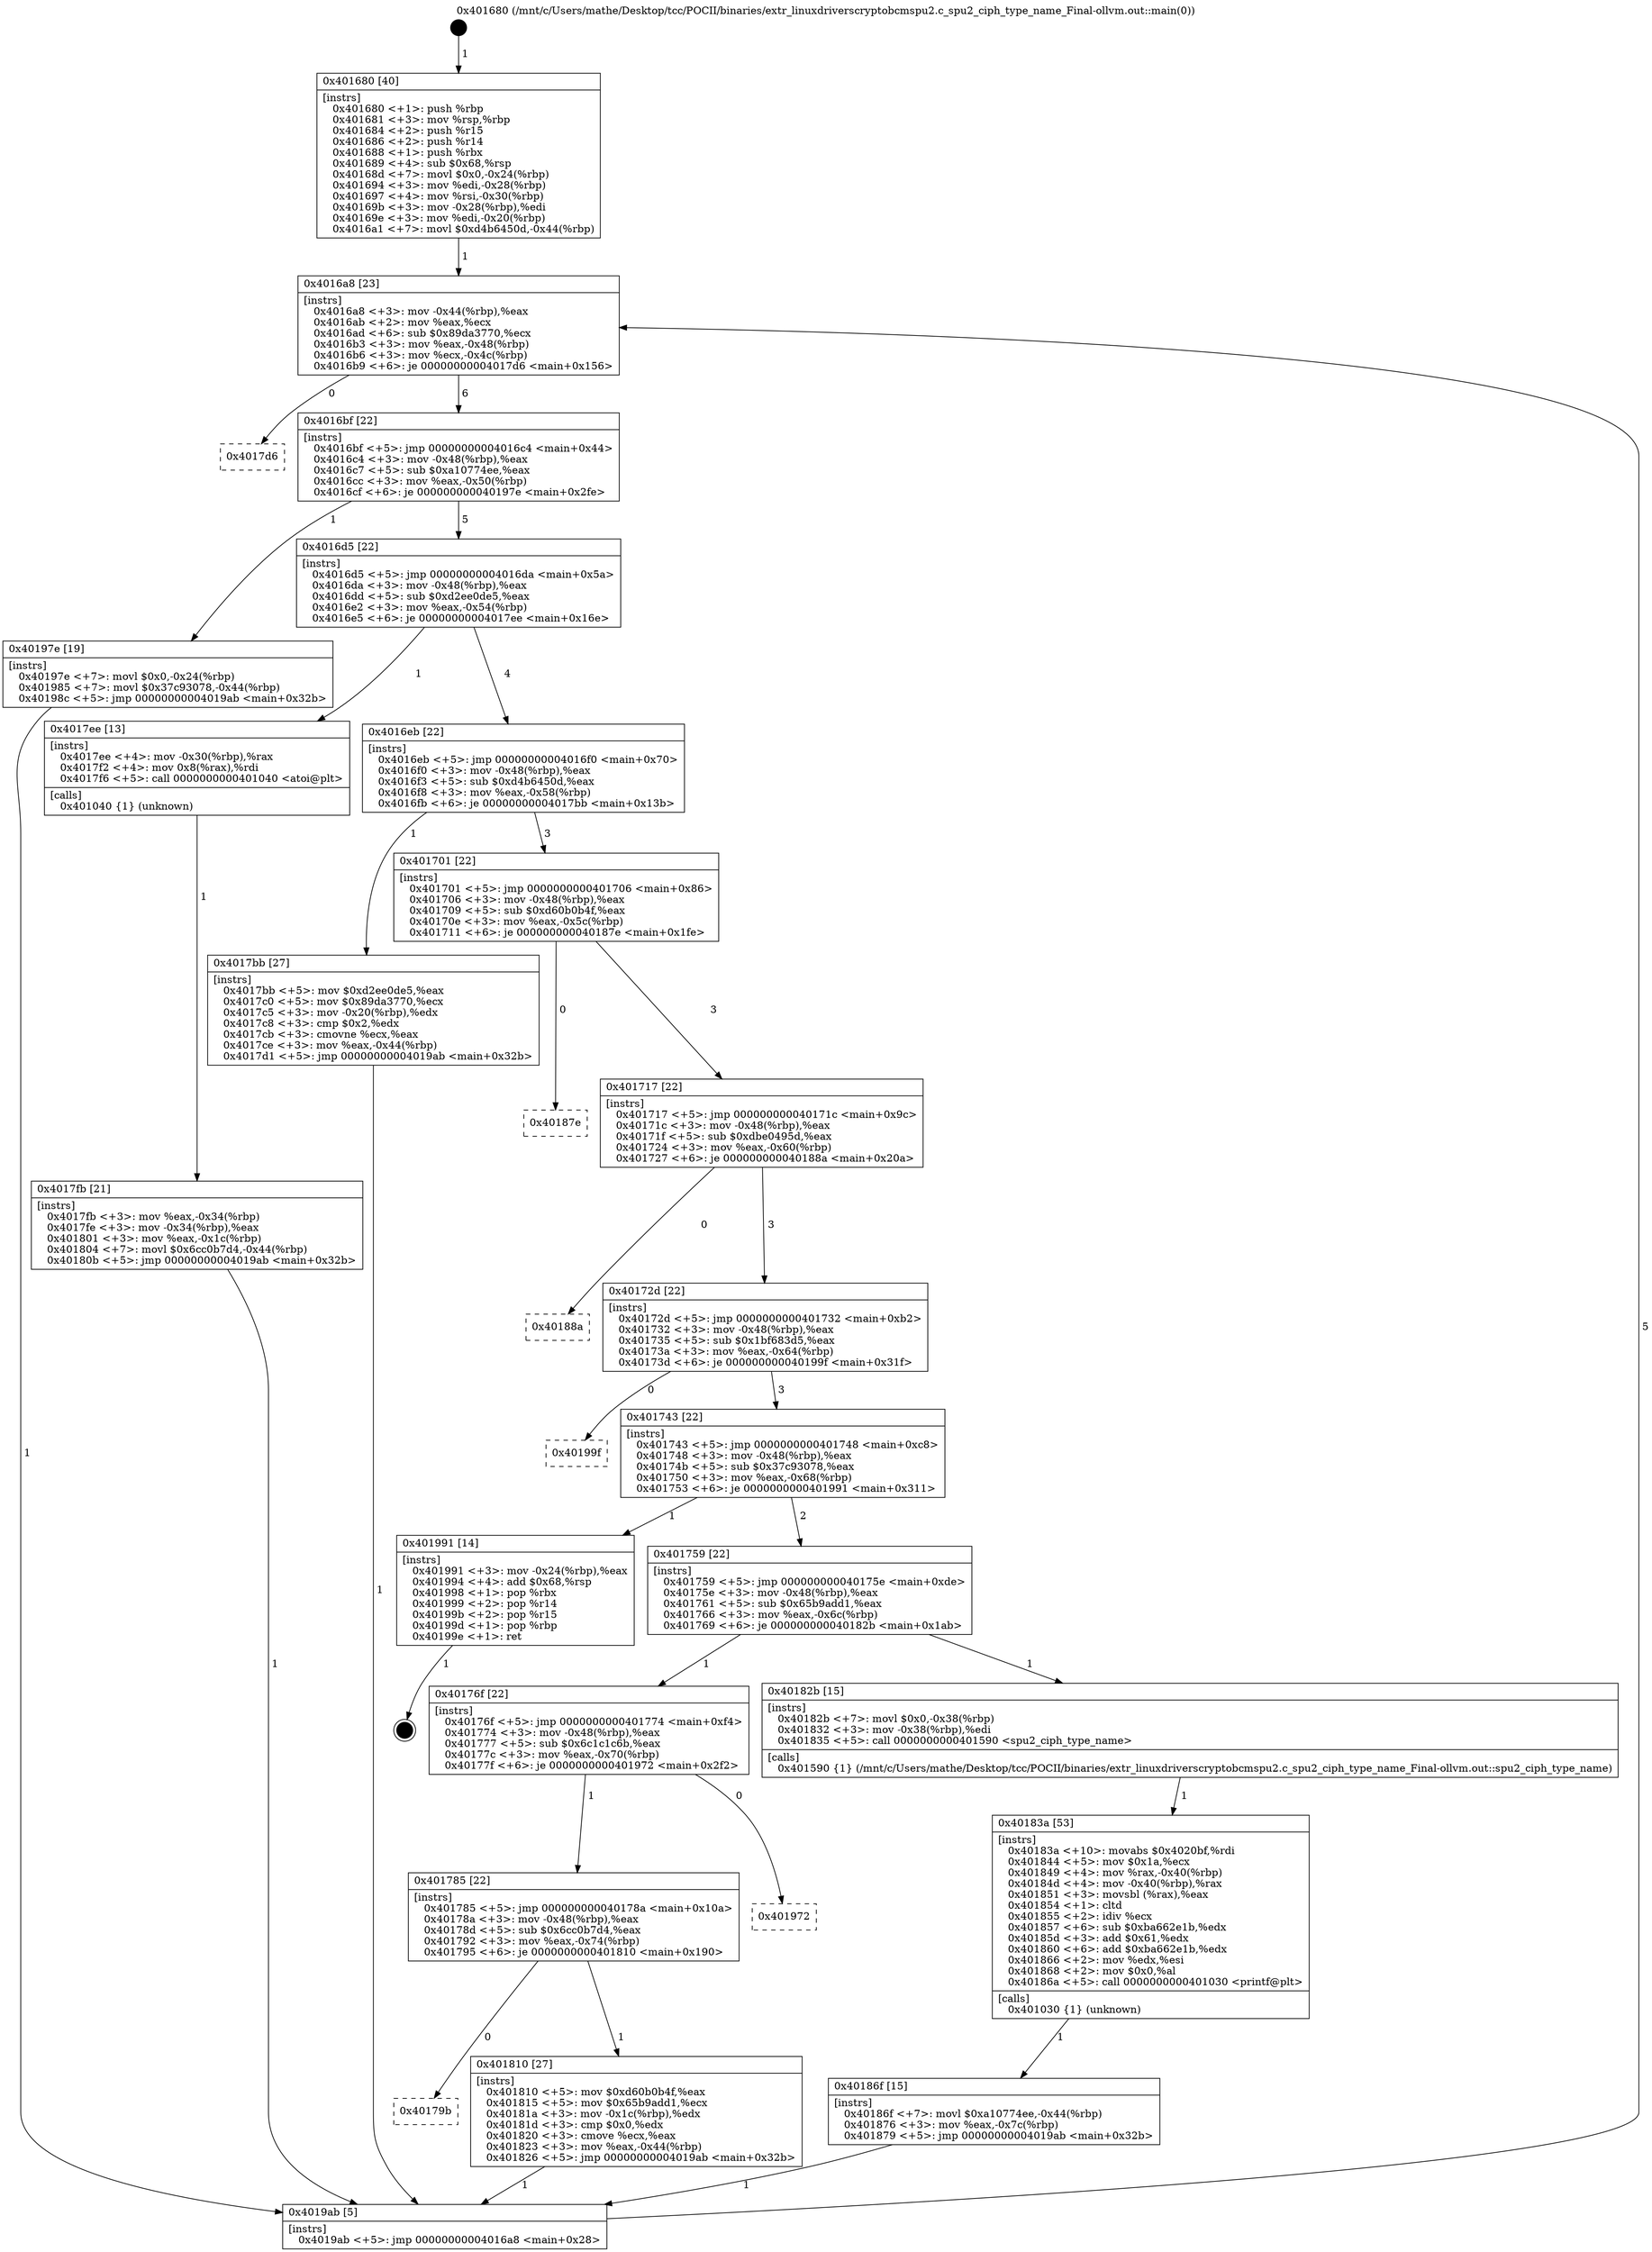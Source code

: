 digraph "0x401680" {
  label = "0x401680 (/mnt/c/Users/mathe/Desktop/tcc/POCII/binaries/extr_linuxdriverscryptobcmspu2.c_spu2_ciph_type_name_Final-ollvm.out::main(0))"
  labelloc = "t"
  node[shape=record]

  Entry [label="",width=0.3,height=0.3,shape=circle,fillcolor=black,style=filled]
  "0x4016a8" [label="{
     0x4016a8 [23]\l
     | [instrs]\l
     &nbsp;&nbsp;0x4016a8 \<+3\>: mov -0x44(%rbp),%eax\l
     &nbsp;&nbsp;0x4016ab \<+2\>: mov %eax,%ecx\l
     &nbsp;&nbsp;0x4016ad \<+6\>: sub $0x89da3770,%ecx\l
     &nbsp;&nbsp;0x4016b3 \<+3\>: mov %eax,-0x48(%rbp)\l
     &nbsp;&nbsp;0x4016b6 \<+3\>: mov %ecx,-0x4c(%rbp)\l
     &nbsp;&nbsp;0x4016b9 \<+6\>: je 00000000004017d6 \<main+0x156\>\l
  }"]
  "0x4017d6" [label="{
     0x4017d6\l
  }", style=dashed]
  "0x4016bf" [label="{
     0x4016bf [22]\l
     | [instrs]\l
     &nbsp;&nbsp;0x4016bf \<+5\>: jmp 00000000004016c4 \<main+0x44\>\l
     &nbsp;&nbsp;0x4016c4 \<+3\>: mov -0x48(%rbp),%eax\l
     &nbsp;&nbsp;0x4016c7 \<+5\>: sub $0xa10774ee,%eax\l
     &nbsp;&nbsp;0x4016cc \<+3\>: mov %eax,-0x50(%rbp)\l
     &nbsp;&nbsp;0x4016cf \<+6\>: je 000000000040197e \<main+0x2fe\>\l
  }"]
  Exit [label="",width=0.3,height=0.3,shape=circle,fillcolor=black,style=filled,peripheries=2]
  "0x40197e" [label="{
     0x40197e [19]\l
     | [instrs]\l
     &nbsp;&nbsp;0x40197e \<+7\>: movl $0x0,-0x24(%rbp)\l
     &nbsp;&nbsp;0x401985 \<+7\>: movl $0x37c93078,-0x44(%rbp)\l
     &nbsp;&nbsp;0x40198c \<+5\>: jmp 00000000004019ab \<main+0x32b\>\l
  }"]
  "0x4016d5" [label="{
     0x4016d5 [22]\l
     | [instrs]\l
     &nbsp;&nbsp;0x4016d5 \<+5\>: jmp 00000000004016da \<main+0x5a\>\l
     &nbsp;&nbsp;0x4016da \<+3\>: mov -0x48(%rbp),%eax\l
     &nbsp;&nbsp;0x4016dd \<+5\>: sub $0xd2ee0de5,%eax\l
     &nbsp;&nbsp;0x4016e2 \<+3\>: mov %eax,-0x54(%rbp)\l
     &nbsp;&nbsp;0x4016e5 \<+6\>: je 00000000004017ee \<main+0x16e\>\l
  }"]
  "0x40186f" [label="{
     0x40186f [15]\l
     | [instrs]\l
     &nbsp;&nbsp;0x40186f \<+7\>: movl $0xa10774ee,-0x44(%rbp)\l
     &nbsp;&nbsp;0x401876 \<+3\>: mov %eax,-0x7c(%rbp)\l
     &nbsp;&nbsp;0x401879 \<+5\>: jmp 00000000004019ab \<main+0x32b\>\l
  }"]
  "0x4017ee" [label="{
     0x4017ee [13]\l
     | [instrs]\l
     &nbsp;&nbsp;0x4017ee \<+4\>: mov -0x30(%rbp),%rax\l
     &nbsp;&nbsp;0x4017f2 \<+4\>: mov 0x8(%rax),%rdi\l
     &nbsp;&nbsp;0x4017f6 \<+5\>: call 0000000000401040 \<atoi@plt\>\l
     | [calls]\l
     &nbsp;&nbsp;0x401040 \{1\} (unknown)\l
  }"]
  "0x4016eb" [label="{
     0x4016eb [22]\l
     | [instrs]\l
     &nbsp;&nbsp;0x4016eb \<+5\>: jmp 00000000004016f0 \<main+0x70\>\l
     &nbsp;&nbsp;0x4016f0 \<+3\>: mov -0x48(%rbp),%eax\l
     &nbsp;&nbsp;0x4016f3 \<+5\>: sub $0xd4b6450d,%eax\l
     &nbsp;&nbsp;0x4016f8 \<+3\>: mov %eax,-0x58(%rbp)\l
     &nbsp;&nbsp;0x4016fb \<+6\>: je 00000000004017bb \<main+0x13b\>\l
  }"]
  "0x40183a" [label="{
     0x40183a [53]\l
     | [instrs]\l
     &nbsp;&nbsp;0x40183a \<+10\>: movabs $0x4020bf,%rdi\l
     &nbsp;&nbsp;0x401844 \<+5\>: mov $0x1a,%ecx\l
     &nbsp;&nbsp;0x401849 \<+4\>: mov %rax,-0x40(%rbp)\l
     &nbsp;&nbsp;0x40184d \<+4\>: mov -0x40(%rbp),%rax\l
     &nbsp;&nbsp;0x401851 \<+3\>: movsbl (%rax),%eax\l
     &nbsp;&nbsp;0x401854 \<+1\>: cltd\l
     &nbsp;&nbsp;0x401855 \<+2\>: idiv %ecx\l
     &nbsp;&nbsp;0x401857 \<+6\>: sub $0xba662e1b,%edx\l
     &nbsp;&nbsp;0x40185d \<+3\>: add $0x61,%edx\l
     &nbsp;&nbsp;0x401860 \<+6\>: add $0xba662e1b,%edx\l
     &nbsp;&nbsp;0x401866 \<+2\>: mov %edx,%esi\l
     &nbsp;&nbsp;0x401868 \<+2\>: mov $0x0,%al\l
     &nbsp;&nbsp;0x40186a \<+5\>: call 0000000000401030 \<printf@plt\>\l
     | [calls]\l
     &nbsp;&nbsp;0x401030 \{1\} (unknown)\l
  }"]
  "0x4017bb" [label="{
     0x4017bb [27]\l
     | [instrs]\l
     &nbsp;&nbsp;0x4017bb \<+5\>: mov $0xd2ee0de5,%eax\l
     &nbsp;&nbsp;0x4017c0 \<+5\>: mov $0x89da3770,%ecx\l
     &nbsp;&nbsp;0x4017c5 \<+3\>: mov -0x20(%rbp),%edx\l
     &nbsp;&nbsp;0x4017c8 \<+3\>: cmp $0x2,%edx\l
     &nbsp;&nbsp;0x4017cb \<+3\>: cmovne %ecx,%eax\l
     &nbsp;&nbsp;0x4017ce \<+3\>: mov %eax,-0x44(%rbp)\l
     &nbsp;&nbsp;0x4017d1 \<+5\>: jmp 00000000004019ab \<main+0x32b\>\l
  }"]
  "0x401701" [label="{
     0x401701 [22]\l
     | [instrs]\l
     &nbsp;&nbsp;0x401701 \<+5\>: jmp 0000000000401706 \<main+0x86\>\l
     &nbsp;&nbsp;0x401706 \<+3\>: mov -0x48(%rbp),%eax\l
     &nbsp;&nbsp;0x401709 \<+5\>: sub $0xd60b0b4f,%eax\l
     &nbsp;&nbsp;0x40170e \<+3\>: mov %eax,-0x5c(%rbp)\l
     &nbsp;&nbsp;0x401711 \<+6\>: je 000000000040187e \<main+0x1fe\>\l
  }"]
  "0x4019ab" [label="{
     0x4019ab [5]\l
     | [instrs]\l
     &nbsp;&nbsp;0x4019ab \<+5\>: jmp 00000000004016a8 \<main+0x28\>\l
  }"]
  "0x401680" [label="{
     0x401680 [40]\l
     | [instrs]\l
     &nbsp;&nbsp;0x401680 \<+1\>: push %rbp\l
     &nbsp;&nbsp;0x401681 \<+3\>: mov %rsp,%rbp\l
     &nbsp;&nbsp;0x401684 \<+2\>: push %r15\l
     &nbsp;&nbsp;0x401686 \<+2\>: push %r14\l
     &nbsp;&nbsp;0x401688 \<+1\>: push %rbx\l
     &nbsp;&nbsp;0x401689 \<+4\>: sub $0x68,%rsp\l
     &nbsp;&nbsp;0x40168d \<+7\>: movl $0x0,-0x24(%rbp)\l
     &nbsp;&nbsp;0x401694 \<+3\>: mov %edi,-0x28(%rbp)\l
     &nbsp;&nbsp;0x401697 \<+4\>: mov %rsi,-0x30(%rbp)\l
     &nbsp;&nbsp;0x40169b \<+3\>: mov -0x28(%rbp),%edi\l
     &nbsp;&nbsp;0x40169e \<+3\>: mov %edi,-0x20(%rbp)\l
     &nbsp;&nbsp;0x4016a1 \<+7\>: movl $0xd4b6450d,-0x44(%rbp)\l
  }"]
  "0x4017fb" [label="{
     0x4017fb [21]\l
     | [instrs]\l
     &nbsp;&nbsp;0x4017fb \<+3\>: mov %eax,-0x34(%rbp)\l
     &nbsp;&nbsp;0x4017fe \<+3\>: mov -0x34(%rbp),%eax\l
     &nbsp;&nbsp;0x401801 \<+3\>: mov %eax,-0x1c(%rbp)\l
     &nbsp;&nbsp;0x401804 \<+7\>: movl $0x6cc0b7d4,-0x44(%rbp)\l
     &nbsp;&nbsp;0x40180b \<+5\>: jmp 00000000004019ab \<main+0x32b\>\l
  }"]
  "0x40179b" [label="{
     0x40179b\l
  }", style=dashed]
  "0x40187e" [label="{
     0x40187e\l
  }", style=dashed]
  "0x401717" [label="{
     0x401717 [22]\l
     | [instrs]\l
     &nbsp;&nbsp;0x401717 \<+5\>: jmp 000000000040171c \<main+0x9c\>\l
     &nbsp;&nbsp;0x40171c \<+3\>: mov -0x48(%rbp),%eax\l
     &nbsp;&nbsp;0x40171f \<+5\>: sub $0xdbe0495d,%eax\l
     &nbsp;&nbsp;0x401724 \<+3\>: mov %eax,-0x60(%rbp)\l
     &nbsp;&nbsp;0x401727 \<+6\>: je 000000000040188a \<main+0x20a\>\l
  }"]
  "0x401810" [label="{
     0x401810 [27]\l
     | [instrs]\l
     &nbsp;&nbsp;0x401810 \<+5\>: mov $0xd60b0b4f,%eax\l
     &nbsp;&nbsp;0x401815 \<+5\>: mov $0x65b9add1,%ecx\l
     &nbsp;&nbsp;0x40181a \<+3\>: mov -0x1c(%rbp),%edx\l
     &nbsp;&nbsp;0x40181d \<+3\>: cmp $0x0,%edx\l
     &nbsp;&nbsp;0x401820 \<+3\>: cmove %ecx,%eax\l
     &nbsp;&nbsp;0x401823 \<+3\>: mov %eax,-0x44(%rbp)\l
     &nbsp;&nbsp;0x401826 \<+5\>: jmp 00000000004019ab \<main+0x32b\>\l
  }"]
  "0x40188a" [label="{
     0x40188a\l
  }", style=dashed]
  "0x40172d" [label="{
     0x40172d [22]\l
     | [instrs]\l
     &nbsp;&nbsp;0x40172d \<+5\>: jmp 0000000000401732 \<main+0xb2\>\l
     &nbsp;&nbsp;0x401732 \<+3\>: mov -0x48(%rbp),%eax\l
     &nbsp;&nbsp;0x401735 \<+5\>: sub $0x1bf683d5,%eax\l
     &nbsp;&nbsp;0x40173a \<+3\>: mov %eax,-0x64(%rbp)\l
     &nbsp;&nbsp;0x40173d \<+6\>: je 000000000040199f \<main+0x31f\>\l
  }"]
  "0x401785" [label="{
     0x401785 [22]\l
     | [instrs]\l
     &nbsp;&nbsp;0x401785 \<+5\>: jmp 000000000040178a \<main+0x10a\>\l
     &nbsp;&nbsp;0x40178a \<+3\>: mov -0x48(%rbp),%eax\l
     &nbsp;&nbsp;0x40178d \<+5\>: sub $0x6cc0b7d4,%eax\l
     &nbsp;&nbsp;0x401792 \<+3\>: mov %eax,-0x74(%rbp)\l
     &nbsp;&nbsp;0x401795 \<+6\>: je 0000000000401810 \<main+0x190\>\l
  }"]
  "0x40199f" [label="{
     0x40199f\l
  }", style=dashed]
  "0x401743" [label="{
     0x401743 [22]\l
     | [instrs]\l
     &nbsp;&nbsp;0x401743 \<+5\>: jmp 0000000000401748 \<main+0xc8\>\l
     &nbsp;&nbsp;0x401748 \<+3\>: mov -0x48(%rbp),%eax\l
     &nbsp;&nbsp;0x40174b \<+5\>: sub $0x37c93078,%eax\l
     &nbsp;&nbsp;0x401750 \<+3\>: mov %eax,-0x68(%rbp)\l
     &nbsp;&nbsp;0x401753 \<+6\>: je 0000000000401991 \<main+0x311\>\l
  }"]
  "0x401972" [label="{
     0x401972\l
  }", style=dashed]
  "0x401991" [label="{
     0x401991 [14]\l
     | [instrs]\l
     &nbsp;&nbsp;0x401991 \<+3\>: mov -0x24(%rbp),%eax\l
     &nbsp;&nbsp;0x401994 \<+4\>: add $0x68,%rsp\l
     &nbsp;&nbsp;0x401998 \<+1\>: pop %rbx\l
     &nbsp;&nbsp;0x401999 \<+2\>: pop %r14\l
     &nbsp;&nbsp;0x40199b \<+2\>: pop %r15\l
     &nbsp;&nbsp;0x40199d \<+1\>: pop %rbp\l
     &nbsp;&nbsp;0x40199e \<+1\>: ret\l
  }"]
  "0x401759" [label="{
     0x401759 [22]\l
     | [instrs]\l
     &nbsp;&nbsp;0x401759 \<+5\>: jmp 000000000040175e \<main+0xde\>\l
     &nbsp;&nbsp;0x40175e \<+3\>: mov -0x48(%rbp),%eax\l
     &nbsp;&nbsp;0x401761 \<+5\>: sub $0x65b9add1,%eax\l
     &nbsp;&nbsp;0x401766 \<+3\>: mov %eax,-0x6c(%rbp)\l
     &nbsp;&nbsp;0x401769 \<+6\>: je 000000000040182b \<main+0x1ab\>\l
  }"]
  "0x40176f" [label="{
     0x40176f [22]\l
     | [instrs]\l
     &nbsp;&nbsp;0x40176f \<+5\>: jmp 0000000000401774 \<main+0xf4\>\l
     &nbsp;&nbsp;0x401774 \<+3\>: mov -0x48(%rbp),%eax\l
     &nbsp;&nbsp;0x401777 \<+5\>: sub $0x6c1c1c6b,%eax\l
     &nbsp;&nbsp;0x40177c \<+3\>: mov %eax,-0x70(%rbp)\l
     &nbsp;&nbsp;0x40177f \<+6\>: je 0000000000401972 \<main+0x2f2\>\l
  }"]
  "0x40182b" [label="{
     0x40182b [15]\l
     | [instrs]\l
     &nbsp;&nbsp;0x40182b \<+7\>: movl $0x0,-0x38(%rbp)\l
     &nbsp;&nbsp;0x401832 \<+3\>: mov -0x38(%rbp),%edi\l
     &nbsp;&nbsp;0x401835 \<+5\>: call 0000000000401590 \<spu2_ciph_type_name\>\l
     | [calls]\l
     &nbsp;&nbsp;0x401590 \{1\} (/mnt/c/Users/mathe/Desktop/tcc/POCII/binaries/extr_linuxdriverscryptobcmspu2.c_spu2_ciph_type_name_Final-ollvm.out::spu2_ciph_type_name)\l
  }"]
  Entry -> "0x401680" [label=" 1"]
  "0x4016a8" -> "0x4017d6" [label=" 0"]
  "0x4016a8" -> "0x4016bf" [label=" 6"]
  "0x401991" -> Exit [label=" 1"]
  "0x4016bf" -> "0x40197e" [label=" 1"]
  "0x4016bf" -> "0x4016d5" [label=" 5"]
  "0x40197e" -> "0x4019ab" [label=" 1"]
  "0x4016d5" -> "0x4017ee" [label=" 1"]
  "0x4016d5" -> "0x4016eb" [label=" 4"]
  "0x40186f" -> "0x4019ab" [label=" 1"]
  "0x4016eb" -> "0x4017bb" [label=" 1"]
  "0x4016eb" -> "0x401701" [label=" 3"]
  "0x4017bb" -> "0x4019ab" [label=" 1"]
  "0x401680" -> "0x4016a8" [label=" 1"]
  "0x4019ab" -> "0x4016a8" [label=" 5"]
  "0x4017ee" -> "0x4017fb" [label=" 1"]
  "0x4017fb" -> "0x4019ab" [label=" 1"]
  "0x40183a" -> "0x40186f" [label=" 1"]
  "0x401701" -> "0x40187e" [label=" 0"]
  "0x401701" -> "0x401717" [label=" 3"]
  "0x40182b" -> "0x40183a" [label=" 1"]
  "0x401717" -> "0x40188a" [label=" 0"]
  "0x401717" -> "0x40172d" [label=" 3"]
  "0x401810" -> "0x4019ab" [label=" 1"]
  "0x40172d" -> "0x40199f" [label=" 0"]
  "0x40172d" -> "0x401743" [label=" 3"]
  "0x401785" -> "0x401810" [label=" 1"]
  "0x401743" -> "0x401991" [label=" 1"]
  "0x401743" -> "0x401759" [label=" 2"]
  "0x401785" -> "0x40179b" [label=" 0"]
  "0x401759" -> "0x40182b" [label=" 1"]
  "0x401759" -> "0x40176f" [label=" 1"]
  "0x40176f" -> "0x401785" [label=" 1"]
  "0x40176f" -> "0x401972" [label=" 0"]
}
